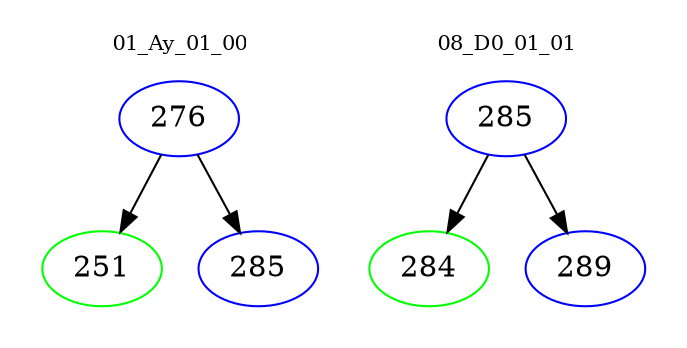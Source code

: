 digraph{
subgraph cluster_0 {
color = white
label = "01_Ay_01_00";
fontsize=10;
T0_276 [label="276", color="blue"]
T0_276 -> T0_251 [color="black"]
T0_251 [label="251", color="green"]
T0_276 -> T0_285 [color="black"]
T0_285 [label="285", color="blue"]
}
subgraph cluster_1 {
color = white
label = "08_D0_01_01";
fontsize=10;
T1_285 [label="285", color="blue"]
T1_285 -> T1_284 [color="black"]
T1_284 [label="284", color="green"]
T1_285 -> T1_289 [color="black"]
T1_289 [label="289", color="blue"]
}
}
